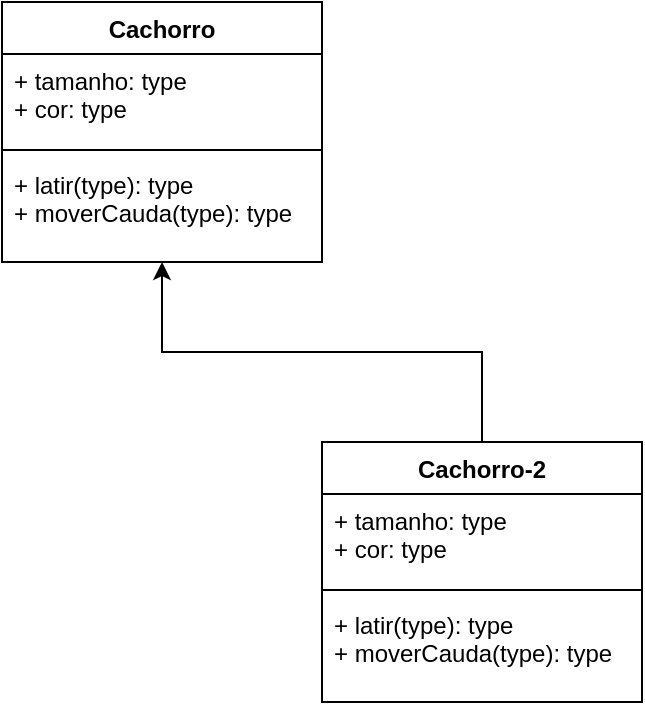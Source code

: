 <mxfile version="26.1.3">
  <diagram id="IAd65JCDgXO9uJr6_n-x" name="Página-1">
    <mxGraphModel dx="873" dy="435" grid="1" gridSize="10" guides="1" tooltips="1" connect="1" arrows="1" fold="1" page="1" pageScale="1" pageWidth="850" pageHeight="1100" math="0" shadow="0">
      <root>
        <mxCell id="0" />
        <mxCell id="1" parent="0" />
        <mxCell id="iS3PmfZPSyCuH_zAEbKU-1" value="Cachorro" style="swimlane;fontStyle=1;align=center;verticalAlign=top;childLayout=stackLayout;horizontal=1;startSize=26;horizontalStack=0;resizeParent=1;resizeParentMax=0;resizeLast=0;collapsible=1;marginBottom=0;whiteSpace=wrap;html=1;" parent="1" vertex="1">
          <mxGeometry x="410" y="230" width="160" height="130" as="geometry" />
        </mxCell>
        <mxCell id="iS3PmfZPSyCuH_zAEbKU-2" value="+ tamanho: type&lt;div&gt;+ cor: type&lt;br&gt;&lt;/div&gt;" style="text;strokeColor=none;fillColor=none;align=left;verticalAlign=top;spacingLeft=4;spacingRight=4;overflow=hidden;rotatable=0;points=[[0,0.5],[1,0.5]];portConstraint=eastwest;whiteSpace=wrap;html=1;" parent="iS3PmfZPSyCuH_zAEbKU-1" vertex="1">
          <mxGeometry y="26" width="160" height="44" as="geometry" />
        </mxCell>
        <mxCell id="iS3PmfZPSyCuH_zAEbKU-3" value="" style="line;strokeWidth=1;fillColor=none;align=left;verticalAlign=middle;spacingTop=-1;spacingLeft=3;spacingRight=3;rotatable=0;labelPosition=right;points=[];portConstraint=eastwest;strokeColor=inherit;" parent="iS3PmfZPSyCuH_zAEbKU-1" vertex="1">
          <mxGeometry y="70" width="160" height="8" as="geometry" />
        </mxCell>
        <mxCell id="iS3PmfZPSyCuH_zAEbKU-4" value="+ latir(type): type&lt;div&gt;+ moverCauda(type): type&lt;br&gt;&lt;/div&gt;" style="text;strokeColor=none;fillColor=none;align=left;verticalAlign=top;spacingLeft=4;spacingRight=4;overflow=hidden;rotatable=0;points=[[0,0.5],[1,0.5]];portConstraint=eastwest;whiteSpace=wrap;html=1;" parent="iS3PmfZPSyCuH_zAEbKU-1" vertex="1">
          <mxGeometry y="78" width="160" height="52" as="geometry" />
        </mxCell>
        <mxCell id="iS3PmfZPSyCuH_zAEbKU-5" value="Cachorro-2&lt;div&gt;&lt;br&gt;&lt;/div&gt;" style="swimlane;fontStyle=1;align=center;verticalAlign=top;childLayout=stackLayout;horizontal=1;startSize=26;horizontalStack=0;resizeParent=1;resizeParentMax=0;resizeLast=0;collapsible=1;marginBottom=0;whiteSpace=wrap;html=1;" parent="1" vertex="1">
          <mxGeometry x="570" y="450" width="160" height="130" as="geometry" />
        </mxCell>
        <mxCell id="iS3PmfZPSyCuH_zAEbKU-6" value="+ tamanho: type&lt;div&gt;+ cor: type&lt;br&gt;&lt;/div&gt;" style="text;strokeColor=none;fillColor=none;align=left;verticalAlign=top;spacingLeft=4;spacingRight=4;overflow=hidden;rotatable=0;points=[[0,0.5],[1,0.5]];portConstraint=eastwest;whiteSpace=wrap;html=1;" parent="iS3PmfZPSyCuH_zAEbKU-5" vertex="1">
          <mxGeometry y="26" width="160" height="44" as="geometry" />
        </mxCell>
        <mxCell id="iS3PmfZPSyCuH_zAEbKU-7" value="" style="line;strokeWidth=1;fillColor=none;align=left;verticalAlign=middle;spacingTop=-1;spacingLeft=3;spacingRight=3;rotatable=0;labelPosition=right;points=[];portConstraint=eastwest;strokeColor=inherit;" parent="iS3PmfZPSyCuH_zAEbKU-5" vertex="1">
          <mxGeometry y="70" width="160" height="8" as="geometry" />
        </mxCell>
        <mxCell id="iS3PmfZPSyCuH_zAEbKU-8" value="+ latir(type): type&lt;div&gt;+ moverCauda(type): type&lt;br&gt;&lt;/div&gt;" style="text;strokeColor=none;fillColor=none;align=left;verticalAlign=top;spacingLeft=4;spacingRight=4;overflow=hidden;rotatable=0;points=[[0,0.5],[1,0.5]];portConstraint=eastwest;whiteSpace=wrap;html=1;" parent="iS3PmfZPSyCuH_zAEbKU-5" vertex="1">
          <mxGeometry y="78" width="160" height="52" as="geometry" />
        </mxCell>
        <mxCell id="iS3PmfZPSyCuH_zAEbKU-16" style="edgeStyle=orthogonalEdgeStyle;rounded=0;orthogonalLoop=1;jettySize=auto;html=1;entryX=0.5;entryY=1;entryDx=0;entryDy=0;entryPerimeter=0;" parent="1" source="iS3PmfZPSyCuH_zAEbKU-5" target="iS3PmfZPSyCuH_zAEbKU-4" edge="1">
          <mxGeometry relative="1" as="geometry" />
        </mxCell>
      </root>
    </mxGraphModel>
  </diagram>
</mxfile>
